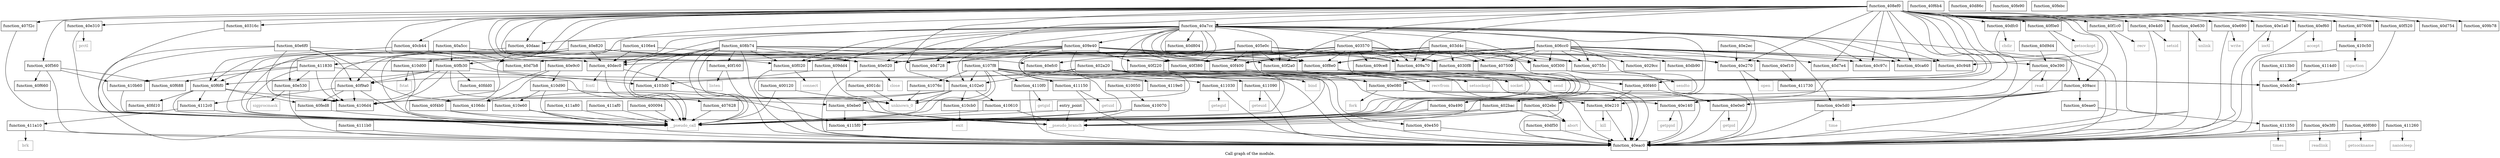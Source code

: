 digraph "Call graph of the module." {
  label="Call graph of the module.";
  node [shape=record];

  Node_function_40ebe0 [label="{function_40ebe0}"];
  Node_function_40db90 [label="{function_40db90}"];
  Node_function_40dec0 [label="{function_40dec0}"];
  Node_function_40c97c [label="{function_40c97c}"];
  Node_function_40ca60 [label="{function_40ca60}"];
  Node_function_40df50 [label="{function_40df50}"];
  Node_function_40dfc0 [label="{function_40dfc0}"];
  Node_function_40ef10 [label="{function_40ef10}"];
  Node_function_40e020 [label="{function_40e020}"];
  Node_function_40e080 [label="{function_40e080}"];
  Node_function_40e310 [label="{function_40e310}"];
  Node_function_40f0e0 [label="{function_40f0e0}"];
  Node_function_40e390 [label="{function_40e390}"];
  Node_function_40f160 [label="{function_40f160}"];
  Node_function_40f1c0 [label="{function_40f1c0}"];
  Node_function_40e3f0 [label="{function_40e3f0}"];
  Node_function_40e450 [label="{function_40e450}"];
  Node_function_40f220 [label="{function_40f220}"];
  Node_function_40e4d0 [label="{function_40e4d0}"];
  Node_function_40f2a0 [label="{function_40f2a0}"];
  Node_function_40e530 [label="{function_40e530}"];
  Node_function_40f300 [label="{function_40f300}"];
  Node_function_40e5d0 [label="{function_40e5d0}"];
  Node_function_40e630 [label="{function_40e630}"];
  Node_function_40f380 [label="{function_40f380}"];
  Node_function_40e690 [label="{function_40e690}"];
  Node_function_40f400 [label="{function_40f400}"];
  Node_function_40e6f0 [label="{function_40e6f0}"];
  Node_function_40e820 [label="{function_40e820}"];
  Node_function_40f460 [label="{function_40f460}"];
  Node_function_40e9c0 [label="{function_40e9c0}"];
  Node_function_40f4b0 [label="{function_40f4b0}"];
  Node_function_40eac0 [label="{function_40eac0}"];
  Node_function_40f520 [label="{function_40f520}"];
  Node_function_40e0e0 [label="{function_40e0e0}"];
  Node_function_40e140 [label="{function_40e140}"];
  Node_function_40e1a0 [label="{function_40e1a0}"];
  Node_function_40ef60 [label="{function_40ef60}"];
  Node_function_40e210 [label="{function_40e210}"];
  Node_function_40cb44 [label="{function_40cb44}"];
  Node_function_40d728 [label="{function_40d728}"];
  Node_function_40eae0 [label="{function_40eae0}"];
  Node_function_40f6b4 [label="{function_40f6b4}"];
  Node_function_40d754 [label="{function_40d754}"];
  Node_function_40f6f0 [label="{function_40f6f0}"];
  Node_function_40d7b8 [label="{function_40d7b8}"];
  Node_function_40d7e4 [label="{function_40d7e4}"];
  Node_function_40d804 [label="{function_40d804}"];
  Node_function_40d86c [label="{function_40d86c}"];
  Node_function_40d9d4 [label="{function_40d9d4}"];
  Node_function_40efc0 [label="{function_40efc0}"];
  Node_function_40e270 [label="{function_40e270}"];
  Node_function_40f560 [label="{function_40f560}"];
  Node_function_40eb50 [label="{function_40eb50}"];
  Node_function_40f8e0 [label="{function_40f8e0}"];
  Node_function_40f020 [label="{function_40f020}"];
  Node_function_40f688 [label="{function_40f688}"];
  Node_function_40daac [label="{function_40daac}"];
  Node_function_40e2ec [label="{function_40e2ec}"];
  Node_function_40f080 [label="{function_40f080}"];
  Node_function_40f660 [label="{function_40f660}"];
  Node_function_40fed8 [label="{function_40fed8}"];
  Node_function_410050 [label="{function_410050}"];
  Node_function_410070 [label="{function_410070}"];
  Node_function_4102e0 [label="{function_4102e0}"];
  Node_function_4103d0 [label="{function_4103d0}"];
  Node_function_410610 [label="{function_410610}"];
  Node_function_4106d4 [label="{function_4106d4}"];
  Node_function_411830 [label="{function_411830}"];
  Node_function_4119e0 [label="{function_4119e0}"];
  Node_function_40f9a0 [label="{function_40f9a0}"];
  Node_function_40fb30 [label="{function_40fb30}"];
  Node_function_40fd10 [label="{function_40fd10}"];
  Node_function_40fdd0 [label="{function_40fdd0}"];
  Node_function_40fe90 [label="{function_40fe90}"];
  Node_function_40febc [label="{function_40febc}"];
  Node_brk [color="gray50", fontcolor="gray50", label="{brk}"];
  Node_abort [color="gray50", fontcolor="gray50", label="{abort}"];
  Node_function_4106dc [label="{function_4106dc}"];
  Node_function_4106e4 [label="{function_4106e4}"];
  Node_function_41076c [label="{function_41076c}"];
  Node_function_4107f8 [label="{function_4107f8}"];
  Node_function_410b60 [label="{function_410b60}"];
  Node_function_410c50 [label="{function_410c50}"];
  Node_function_410cb0 [label="{function_410cb0}"];
  Node_function_410d00 [label="{function_410d00}"];
  Node_function_410d90 [label="{function_410d90}"];
  Node_function_410e60 [label="{function_410e60}"];
  Node_function_411030 [label="{function_411030}"];
  Node_function_411090 [label="{function_411090}"];
  Node_function_4110f0 [label="{function_4110f0}"];
  Node_function_411150 [label="{function_411150}"];
  Node_function_4111b0 [label="{function_4111b0}"];
  Node_function_411260 [label="{function_411260}"];
  Node_function_4112c0 [label="{function_4112c0}"];
  Node_function_411350 [label="{function_411350}"];
  Node_function_4113b0 [label="{function_4113b0}"];
  Node_function_4114d0 [label="{function_4114d0}"];
  Node_function_4115f0 [label="{function_4115f0}"];
  Node_function_411730 [label="{function_411730}"];
  Node_function_411a10 [label="{function_411a10}"];
  Node_function_411a80 [label="{function_411a80}"];
  Node_function_411af0 [label="{function_411af0}"];
  Node_unknown_0 [color="gray50", fontcolor="gray50", label="{unknown_0}"];
  Node_fcntl [color="gray50", fontcolor="gray50", label="{fcntl}"];
  Node_chdir [color="gray50", fontcolor="gray50", label="{chdir}"];
  Node_close [color="gray50", fontcolor="gray50", label="{close}"];
  Node_fork [color="gray50", fontcolor="gray50", label="{fork}"];
  Node_getpid [color="gray50", fontcolor="gray50", label="{getpid}"];
  Node_getppid [color="gray50", fontcolor="gray50", label="{getppid}"];
  Node_ioctl [color="gray50", fontcolor="gray50", label="{ioctl}"];
  Node_kill [color="gray50", fontcolor="gray50", label="{kill}"];
  Node_open [color="gray50", fontcolor="gray50", label="{open}"];
  Node_prctl [color="gray50", fontcolor="gray50", label="{prctl}"];
  Node_read [color="gray50", fontcolor="gray50", label="{read}"];
  Node_readlink [color="gray50", fontcolor="gray50", label="{readlink}"];
  Node_setsid [color="gray50", fontcolor="gray50", label="{setsid}"];
  Node_sigprocmask [color="gray50", fontcolor="gray50", label="{sigprocmask}"];
  Node_time [color="gray50", fontcolor="gray50", label="{time}"];
  Node_unlink [color="gray50", fontcolor="gray50", label="{unlink}"];
  Node_write [color="gray50", fontcolor="gray50", label="{write}"];
  Node_accept [color="gray50", fontcolor="gray50", label="{accept}"];
  Node_bind [color="gray50", fontcolor="gray50", label="{bind}"];
  Node_connect [color="gray50", fontcolor="gray50", label="{connect}"];
  Node_getsockname [color="gray50", fontcolor="gray50", label="{getsockname}"];
  Node_getsockopt [color="gray50", fontcolor="gray50", label="{getsockopt}"];
  Node_listen [color="gray50", fontcolor="gray50", label="{listen}"];
  Node_recv [color="gray50", fontcolor="gray50", label="{recv}"];
  Node_recvfrom [color="gray50", fontcolor="gray50", label="{recvfrom}"];
  Node_send [color="gray50", fontcolor="gray50", label="{send}"];
  Node_sendto [color="gray50", fontcolor="gray50", label="{sendto}"];
  Node_setsockopt [color="gray50", fontcolor="gray50", label="{setsockopt}"];
  Node_socket [color="gray50", fontcolor="gray50", label="{socket}"];
  Node_sigaction [color="gray50", fontcolor="gray50", label="{sigaction}"];
  Node_exit [color="gray50", fontcolor="gray50", label="{exit}"];
  Node_fstat [color="gray50", fontcolor="gray50", label="{fstat}"];
  Node_getegid [color="gray50", fontcolor="gray50", label="{getegid}"];
  Node_geteuid [color="gray50", fontcolor="gray50", label="{geteuid}"];
  Node_getgid [color="gray50", fontcolor="gray50", label="{getgid}"];
  Node_getuid [color="gray50", fontcolor="gray50", label="{getuid}"];
  Node_nanosleep [color="gray50", fontcolor="gray50", label="{nanosleep}"];
  Node_times [color="gray50", fontcolor="gray50", label="{times}"];
  Node___pseudo_call [color="gray50", fontcolor="gray50", label="{__pseudo_call}"];
  Node___pseudo_branch [color="gray50", fontcolor="gray50", label="{__pseudo_branch}"];
  Node_function_400094 [label="{function_400094}"];
  Node_function_400120 [label="{function_400120}"];
  Node_function_4001dc [label="{function_4001dc}"];
  Node_entry_point [label="{entry_point}"];
  Node_function_4029cc [label="{function_4029cc}"];
  Node_function_402a20 [label="{function_402a20}"];
  Node_function_402bac [label="{function_402bac}"];
  Node_function_402ebc [label="{function_402ebc}"];
  Node_function_4030f8 [label="{function_4030f8}"];
  Node_function_40316c [label="{function_40316c}"];
  Node_function_403570 [label="{function_403570}"];
  Node_function_403d4c [label="{function_403d4c}"];
  Node_function_405e0c [label="{function_405e0c}"];
  Node_function_406cc0 [label="{function_406cc0}"];
  Node_function_407500 [label="{function_407500}"];
  Node_function_40755c [label="{function_40755c}"];
  Node_function_407608 [label="{function_407608}"];
  Node_function_407628 [label="{function_407628}"];
  Node_function_407f2c [label="{function_407f2c}"];
  Node_function_408b74 [label="{function_408b74}"];
  Node_function_408ef0 [label="{function_408ef0}"];
  Node_function_409a70 [label="{function_409a70}"];
  Node_function_409acc [label="{function_409acc}"];
  Node_function_409b78 [label="{function_409b78}"];
  Node_function_409ce8 [label="{function_409ce8}"];
  Node_function_409dd4 [label="{function_409dd4}"];
  Node_function_409e40 [label="{function_409e40}"];
  Node_function_40a490 [label="{function_40a490}"];
  Node_function_40a5cc [label="{function_40a5cc}"];
  Node_function_40a7cc [label="{function_40a7cc}"];
  Node_function_40c948 [label="{function_40c948}"];
  Node_function_40ebe0 -> Node_function_4115f0;
  Node_function_40ebe0 -> Node___pseudo_branch;
  Node_function_40dec0 -> Node_unknown_0;
  Node_function_40dec0 -> Node_fcntl;
  Node_function_40dec0 -> Node___pseudo_call;
  Node_function_40df50 -> Node_function_40eac0;
  Node_function_40dfc0 -> Node_function_40eac0;
  Node_function_40dfc0 -> Node_chdir;
  Node_function_40ef10 -> Node_function_411730;
  Node_function_40e020 -> Node_function_40eac0;
  Node_function_40e020 -> Node_close;
  Node_function_40e080 -> Node_function_40eac0;
  Node_function_40e080 -> Node_fork;
  Node_function_40e310 -> Node_prctl;
  Node_function_40e310 -> Node___pseudo_call;
  Node_function_40f0e0 -> Node_function_40eac0;
  Node_function_40f0e0 -> Node_getsockopt;
  Node_function_40e390 -> Node_function_40eac0;
  Node_function_40e390 -> Node_read;
  Node_function_40f160 -> Node_function_40eac0;
  Node_function_40f160 -> Node_listen;
  Node_function_40f1c0 -> Node_function_40eac0;
  Node_function_40f1c0 -> Node_recv;
  Node_function_40e3f0 -> Node_function_40eac0;
  Node_function_40e3f0 -> Node_readlink;
  Node_function_40e450 -> Node_function_40eac0;
  Node_function_40f220 -> Node_function_40eac0;
  Node_function_40f220 -> Node_recvfrom;
  Node_function_40e4d0 -> Node_function_40eac0;
  Node_function_40e4d0 -> Node_setsid;
  Node_function_40f2a0 -> Node_function_40eac0;
  Node_function_40f2a0 -> Node_send;
  Node_function_40e530 -> Node_function_40eac0;
  Node_function_40e530 -> Node_sigprocmask;
  Node_function_40f300 -> Node_function_40eac0;
  Node_function_40f300 -> Node_sendto;
  Node_function_40e5d0 -> Node_function_40eac0;
  Node_function_40e5d0 -> Node_time;
  Node_function_40e630 -> Node_function_40eac0;
  Node_function_40e630 -> Node_unlink;
  Node_function_40f380 -> Node_function_40eac0;
  Node_function_40f380 -> Node_setsockopt;
  Node_function_40e690 -> Node_function_40eac0;
  Node_function_40e690 -> Node_write;
  Node_function_40f400 -> Node_function_40eac0;
  Node_function_40f400 -> Node_socket;
  Node_function_40e6f0 -> Node_function_40e020;
  Node_function_40e6f0 -> Node_function_40eac0;
  Node_function_40e6f0 -> Node_function_4106d4;
  Node_function_40e6f0 -> Node_function_40f9a0;
  Node_function_40e6f0 -> Node_function_4106dc;
  Node_function_40e6f0 -> Node___pseudo_call;
  Node_function_40e820 -> Node_function_40dec0;
  Node_function_40e820 -> Node_function_40e020;
  Node_function_40e820 -> Node_function_40eac0;
  Node_function_40e820 -> Node_function_40f6f0;
  Node_function_40e820 -> Node_function_40e270;
  Node_function_40e820 -> Node_function_40f8e0;
  Node_function_40e820 -> Node_function_4106d4;
  Node_function_40e820 -> Node_function_40f9a0;
  Node_function_40e820 -> Node_function_410d00;
  Node_function_40f460 -> Node_function_40e0e0;
  Node_function_40f460 -> Node_function_40e210;
  Node_function_40e9c0 -> Node_function_4106d4;
  Node_function_40e9c0 -> Node_function_4106dc;
  Node_function_40e9c0 -> Node_function_410d90;
  Node_function_40f4b0 -> Node___pseudo_call;
  Node_function_40f4b0 -> Node___pseudo_branch;
  Node_function_40f520 -> Node_function_40eb50;
  Node_function_40e0e0 -> Node_function_40eac0;
  Node_function_40e0e0 -> Node_getpid;
  Node_function_40e140 -> Node_function_40eac0;
  Node_function_40e140 -> Node_getppid;
  Node_function_40e1a0 -> Node_function_40eac0;
  Node_function_40e1a0 -> Node_ioctl;
  Node_function_40ef60 -> Node_function_40eac0;
  Node_function_40ef60 -> Node_accept;
  Node_function_40e210 -> Node_function_40eac0;
  Node_function_40e210 -> Node_kill;
  Node_function_40cb44 -> Node_function_40f6f0;
  Node_function_40cb44 -> Node_function_40d7b8;
  Node_function_40eae0 -> Node_function_411350;
  Node_function_40f6f0 -> Node_function_40fed8;
  Node_function_40f6f0 -> Node_function_4106d4;
  Node_function_40f6f0 -> Node_function_40fd10;
  Node_function_40f6f0 -> Node_function_4112c0;
  Node_function_40f6f0 -> Node___pseudo_call;
  Node_function_40d9d4 -> Node_function_40e390;
  Node_function_40efc0 -> Node_function_40eac0;
  Node_function_40efc0 -> Node_bind;
  Node_function_40e270 -> Node_function_40eac0;
  Node_function_40e270 -> Node_open;
  Node_function_40f560 -> Node_function_40eac0;
  Node_function_40f560 -> Node_function_40f688;
  Node_function_40f560 -> Node_function_40f660;
  Node_function_40f560 -> Node_function_410b60;
  Node_function_40f8e0 -> Node_function_40eac0;
  Node_function_40f8e0 -> Node_function_40eb50;
  Node_function_40f8e0 -> Node___pseudo_call;
  Node_function_40f020 -> Node_function_40eac0;
  Node_function_40f020 -> Node_connect;
  Node_function_40daac -> Node___pseudo_call;
  Node_function_40e2ec -> Node_function_40e270;
  Node_function_40f080 -> Node_function_40eac0;
  Node_function_40f080 -> Node_getsockname;
  Node_function_40fed8 -> Node___pseudo_call;
  Node_function_410050 -> Node_function_410070;
  Node_function_410070 -> Node___pseudo_call;
  Node_function_410070 -> Node___pseudo_branch;
  Node_function_4102e0 -> Node_function_410610;
  Node_function_4102e0 -> Node_function_4106d4;
  Node_function_4102e0 -> Node_function_4106dc;
  Node_function_4102e0 -> Node_function_410cb0;
  Node_function_4102e0 -> Node_unknown_0;
  Node_function_4102e0 -> Node___pseudo_call;
  Node_function_4103d0 -> Node___pseudo_call;
  Node_function_410610 -> Node___pseudo_call;
  Node_function_410610 -> Node___pseudo_branch;
  Node_function_411830 -> Node_function_40e530;
  Node_function_411830 -> Node_function_40f460;
  Node_function_411830 -> Node_function_40f688;
  Node_function_411830 -> Node_function_4106d4;
  Node_function_411830 -> Node_function_410b60;
  Node_function_411830 -> Node___pseudo_call;
  Node_function_40f9a0 -> Node_function_40fed8;
  Node_function_40f9a0 -> Node_function_4106d4;
  Node_function_40f9a0 -> Node_function_4112c0;
  Node_function_40f9a0 -> Node___pseudo_call;
  Node_function_40fb30 -> Node_function_40f6f0;
  Node_function_40fb30 -> Node_function_40fed8;
  Node_function_40fb30 -> Node_function_4106d4;
  Node_function_40fb30 -> Node_function_40f9a0;
  Node_function_40fb30 -> Node_function_40fdd0;
  Node_function_40fb30 -> Node_function_4115f0;
  Node_function_40fb30 -> Node___pseudo_call;
  Node_function_4106e4 -> Node_function_40dec0;
  Node_function_4106e4 -> Node_function_40e270;
  Node_function_4106e4 -> Node_function_411830;
  Node_function_41076c -> Node_unknown_0;
  Node_function_4107f8 -> Node_function_40eac0;
  Node_function_4107f8 -> Node_function_40eb50;
  Node_function_4107f8 -> Node_function_4102e0;
  Node_function_4107f8 -> Node_function_4119e0;
  Node_function_4107f8 -> Node_function_41076c;
  Node_function_4107f8 -> Node_function_411030;
  Node_function_4107f8 -> Node_function_411090;
  Node_function_4107f8 -> Node_function_4110f0;
  Node_function_4107f8 -> Node_function_411150;
  Node_function_4107f8 -> Node_function_4115f0;
  Node_function_4107f8 -> Node_unknown_0;
  Node_function_4107f8 -> Node___pseudo_call;
  Node_function_410b60 -> Node___pseudo_call;
  Node_function_410c50 -> Node_function_40eac0;
  Node_function_410c50 -> Node_sigaction;
  Node_function_410cb0 -> Node_exit;
  Node_function_410d00 -> Node_fstat;
  Node_function_410d00 -> Node___pseudo_call;
  Node_function_410d90 -> Node_function_40ebe0;
  Node_function_410d90 -> Node_function_410e60;
  Node_function_410d90 -> Node___pseudo_call;
  Node_function_410e60 -> Node_function_40eac0;
  Node_function_410e60 -> Node___pseudo_call;
  Node_function_411030 -> Node_function_40eac0;
  Node_function_411030 -> Node_getegid;
  Node_function_411090 -> Node_function_40eac0;
  Node_function_411090 -> Node_geteuid;
  Node_function_4110f0 -> Node_function_40eac0;
  Node_function_4110f0 -> Node_getgid;
  Node_function_411150 -> Node_function_40eac0;
  Node_function_411150 -> Node_getuid;
  Node_function_4111b0 -> Node_function_40eac0;
  Node_function_411260 -> Node_function_40eac0;
  Node_function_411260 -> Node_nanosleep;
  Node_function_4112c0 -> Node_function_411a10;
  Node_function_4112c0 -> Node___pseudo_call;
  Node_function_411350 -> Node_function_40eac0;
  Node_function_411350 -> Node_times;
  Node_function_4113b0 -> Node_function_40eb50;
  Node_function_4114d0 -> Node_function_40eb50;
  Node_function_411a10 -> Node_function_40eac0;
  Node_function_411a10 -> Node_brk;
  Node_function_411a80 -> Node___pseudo_call;
  Node_function_411af0 -> Node___pseudo_call;
  Node_function_400094 -> Node___pseudo_call;
  Node_function_400120 -> Node_unknown_0;
  Node_function_400120 -> Node___pseudo_call;
  Node_function_4001dc -> Node_unknown_0;
  Node_entry_point -> Node___pseudo_call;
  Node_entry_point -> Node___pseudo_branch;
  Node_function_402a20 -> Node_function_40e080;
  Node_function_402a20 -> Node_function_40e140;
  Node_function_402a20 -> Node_function_40e210;
  Node_function_402a20 -> Node_function_4102e0;
  Node_function_402a20 -> Node_function_4103d0;
  Node_function_402a20 -> Node___pseudo_call;
  Node_function_402bac -> Node_abort;
  Node_function_402bac -> Node___pseudo_call;
  Node_function_402bac -> Node___pseudo_branch;
  Node_function_402ebc -> Node_abort;
  Node_function_402ebc -> Node___pseudo_call;
  Node_function_402ebc -> Node___pseudo_branch;
  Node_function_4030f8 -> Node___pseudo_branch;
  Node_function_40316c -> Node___pseudo_call;
  Node_function_403570 -> Node_function_40e020;
  Node_function_403570 -> Node_function_40f300;
  Node_function_403570 -> Node_function_40f380;
  Node_function_403570 -> Node_function_40f400;
  Node_function_403570 -> Node_function_40d7b8;
  Node_function_403570 -> Node_function_40f8e0;
  Node_function_403570 -> Node___pseudo_call;
  Node_function_403570 -> Node_function_4030f8;
  Node_function_403570 -> Node_function_407500;
  Node_function_403570 -> Node_function_40755c;
  Node_function_403570 -> Node_function_409a70;
  Node_function_403570 -> Node_function_409ce8;
  Node_function_403d4c -> Node_function_40e020;
  Node_function_403d4c -> Node_function_40f300;
  Node_function_403d4c -> Node_function_40f380;
  Node_function_403d4c -> Node_function_40f400;
  Node_function_403d4c -> Node_function_40f8e0;
  Node_function_403d4c -> Node___pseudo_call;
  Node_function_403d4c -> Node_function_4030f8;
  Node_function_403d4c -> Node_function_407500;
  Node_function_403d4c -> Node_function_40755c;
  Node_function_403d4c -> Node_function_409a70;
  Node_function_405e0c -> Node_function_40f2a0;
  Node_function_405e0c -> Node_function_40f400;
  Node_function_405e0c -> Node_function_40efc0;
  Node_function_405e0c -> Node_function_40f8e0;
  Node_function_405e0c -> Node_function_40f020;
  Node_function_405e0c -> Node___pseudo_call;
  Node_function_405e0c -> Node_function_4030f8;
  Node_function_405e0c -> Node_function_409a70;
  Node_function_406cc0 -> Node_function_40db90;
  Node_function_406cc0 -> Node_function_40c97c;
  Node_function_406cc0 -> Node_function_40ca60;
  Node_function_406cc0 -> Node_function_40ef10;
  Node_function_406cc0 -> Node_function_40e020;
  Node_function_406cc0 -> Node_function_40e390;
  Node_function_406cc0 -> Node_function_40f300;
  Node_function_406cc0 -> Node_function_40f380;
  Node_function_406cc0 -> Node_function_40f400;
  Node_function_406cc0 -> Node_function_40d728;
  Node_function_406cc0 -> Node_function_40d7b8;
  Node_function_406cc0 -> Node_function_40e270;
  Node_function_406cc0 -> Node_function_40f8e0;
  Node_function_406cc0 -> Node___pseudo_call;
  Node_function_406cc0 -> Node_function_4029cc;
  Node_function_406cc0 -> Node_function_4030f8;
  Node_function_406cc0 -> Node_function_407500;
  Node_function_406cc0 -> Node_function_40755c;
  Node_function_406cc0 -> Node_function_409a70;
  Node_function_406cc0 -> Node_function_40c948;
  Node_function_407608 -> Node_function_410c50;
  Node_function_407628 -> Node___pseudo_call;
  Node_function_407f2c -> Node___pseudo_call;
  Node_function_408b74 -> Node_function_40dec0;
  Node_function_408b74 -> Node_function_40e020;
  Node_function_408b74 -> Node_function_40f160;
  Node_function_408b74 -> Node_function_40f380;
  Node_function_408b74 -> Node_function_40f400;
  Node_function_408b74 -> Node_function_40eac0;
  Node_function_408b74 -> Node_function_40efc0;
  Node_function_408b74 -> Node_function_40f020;
  Node_function_408b74 -> Node_function_4103d0;
  Node_function_408b74 -> Node___pseudo_call;
  Node_function_408b74 -> Node___pseudo_branch;
  Node_function_408b74 -> Node_function_407628;
  Node_function_408ef0 -> Node_function_40dec0;
  Node_function_408ef0 -> Node_function_40c97c;
  Node_function_408ef0 -> Node_function_40ca60;
  Node_function_408ef0 -> Node_function_40dfc0;
  Node_function_408ef0 -> Node_function_40e020;
  Node_function_408ef0 -> Node_function_40e080;
  Node_function_408ef0 -> Node_function_40e310;
  Node_function_408ef0 -> Node_function_40f0e0;
  Node_function_408ef0 -> Node_function_40f1c0;
  Node_function_408ef0 -> Node_function_40e4d0;
  Node_function_408ef0 -> Node_function_40f2a0;
  Node_function_408ef0 -> Node_function_40e530;
  Node_function_408ef0 -> Node_function_40e630;
  Node_function_408ef0 -> Node_function_40e690;
  Node_function_408ef0 -> Node_function_40f460;
  Node_function_408ef0 -> Node_function_40f4b0;
  Node_function_408ef0 -> Node_function_40f520;
  Node_function_408ef0 -> Node_function_40e1a0;
  Node_function_408ef0 -> Node_function_40ef60;
  Node_function_408ef0 -> Node_function_40e210;
  Node_function_408ef0 -> Node_function_40cb44;
  Node_function_408ef0 -> Node_function_40d728;
  Node_function_408ef0 -> Node_function_40d754;
  Node_function_408ef0 -> Node_function_40d7e4;
  Node_function_408ef0 -> Node_function_40e270;
  Node_function_408ef0 -> Node_function_40f560;
  Node_function_408ef0 -> Node_function_40f020;
  Node_function_408ef0 -> Node_function_40daac;
  Node_function_408ef0 -> Node_function_4102e0;
  Node_function_408ef0 -> Node_function_4103d0;
  Node_function_408ef0 -> Node___pseudo_call;
  Node_function_408ef0 -> Node_function_402bac;
  Node_function_408ef0 -> Node_function_402ebc;
  Node_function_408ef0 -> Node_function_40316c;
  Node_function_408ef0 -> Node_function_407608;
  Node_function_408ef0 -> Node_function_407f2c;
  Node_function_408ef0 -> Node_function_409a70;
  Node_function_408ef0 -> Node_function_409acc;
  Node_function_408ef0 -> Node_function_409b78;
  Node_function_408ef0 -> Node_function_40a490;
  Node_function_408ef0 -> Node_function_40a7cc;
  Node_function_408ef0 -> Node_function_40c948;
  Node_function_409acc -> Node_function_40e5d0;
  Node_function_409acc -> Node_function_40e0e0;
  Node_function_409acc -> Node_function_40e140;
  Node_function_409acc -> Node_function_40eae0;
  Node_function_409dd4 -> Node_function_40f9a0;
  Node_function_409dd4 -> Node___pseudo_branch;
  Node_function_409e40 -> Node_function_40dec0;
  Node_function_409e40 -> Node_function_40e020;
  Node_function_409e40 -> Node_function_40e450;
  Node_function_409e40 -> Node_function_40f220;
  Node_function_409e40 -> Node_function_40f2a0;
  Node_function_409e40 -> Node_function_40f400;
  Node_function_409e40 -> Node_function_40d728;
  Node_function_409e40 -> Node_function_40d7e4;
  Node_function_409e40 -> Node_function_40f8e0;
  Node_function_409e40 -> Node_function_40f020;
  Node_function_409e40 -> Node_function_40fb30;
  Node_function_409e40 -> Node___pseudo_call;
  Node_function_409e40 -> Node_function_409a70;
  Node_function_40a490 -> Node___pseudo_call;
  Node_function_40a490 -> Node___pseudo_branch;
  Node_function_40a5cc -> Node_function_40d728;
  Node_function_40a5cc -> Node_function_40f6f0;
  Node_function_40a5cc -> Node_function_40d7b8;
  Node_function_40a5cc -> Node_function_40fb30;
  Node_function_40a7cc -> Node_function_40ebe0;
  Node_function_40a7cc -> Node_function_40dec0;
  Node_function_40a7cc -> Node_function_40c97c;
  Node_function_40a7cc -> Node_function_40ca60;
  Node_function_40a7cc -> Node_function_40e020;
  Node_function_40a7cc -> Node_function_40e080;
  Node_function_40a7cc -> Node_function_40f220;
  Node_function_40a7cc -> Node_function_40f2a0;
  Node_function_40a7cc -> Node_function_40f300;
  Node_function_40a7cc -> Node_function_40e5d0;
  Node_function_40a7cc -> Node_function_40f380;
  Node_function_40a7cc -> Node_function_40f400;
  Node_function_40a7cc -> Node_function_40d804;
  Node_function_40a7cc -> Node_function_40f8e0;
  Node_function_40a7cc -> Node_function_40f020;
  Node_function_40a7cc -> Node_function_40daac;
  Node_function_40a7cc -> Node_function_4102e0;
  Node_function_40a7cc -> Node___pseudo_call;
  Node_function_40a7cc -> Node___pseudo_branch;
  Node_function_40a7cc -> Node_function_40755c;
  Node_function_40a7cc -> Node_function_409a70;
  Node_function_40a7cc -> Node_function_409acc;
  Node_function_40a7cc -> Node_function_409dd4;
  Node_function_40a7cc -> Node_function_409e40;
  Node_function_40a7cc -> Node_function_40c948;
}
